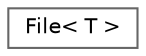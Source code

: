 digraph "Graphical Class Hierarchy"
{
 // LATEX_PDF_SIZE
  bgcolor="transparent";
  edge [fontname=Helvetica,fontsize=10,labelfontname=Helvetica,labelfontsize=10];
  node [fontname=Helvetica,fontsize=10,shape=box,height=0.2,width=0.4];
  rankdir="LR";
  Node0 [id="Node000000",label="File\< T \>",height=0.2,width=0.4,color="grey40", fillcolor="white", style="filled",URL="$struct_file.html",tooltip=" "];
}
